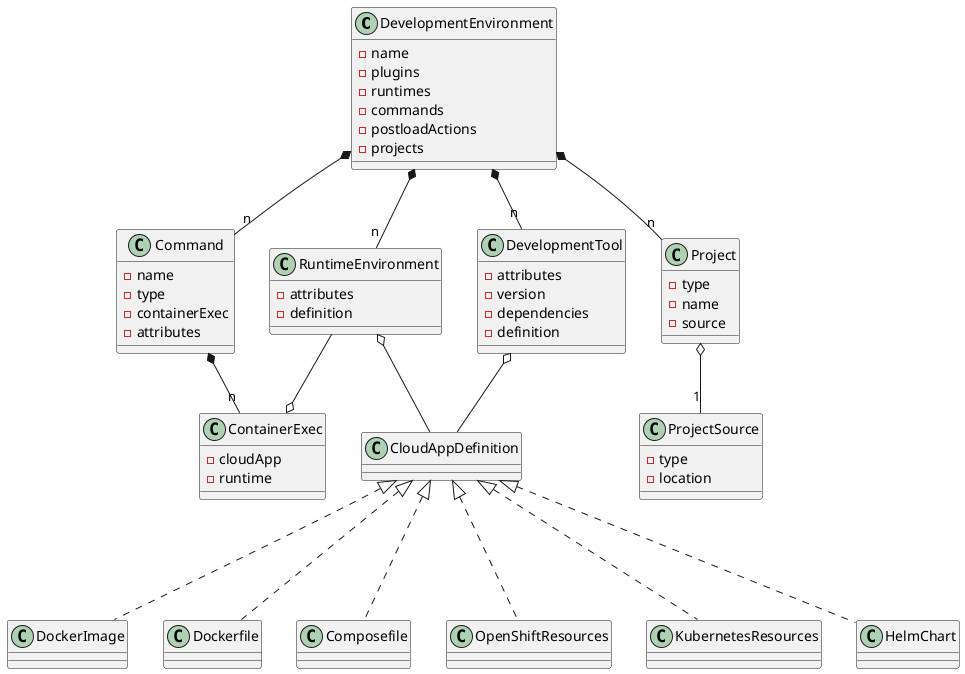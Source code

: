 @startuml

class DevelopmentEnvironment {
  - name
  - plugins
  - runtimes
  - commands
  - postloadActions
  - projects
}

together {
  class DevelopmentTool
  class RuntimeEnvironment
  class Command
  class Project
}

together {
  class ContainerExec
  class CloudAppDefinition
}


DevelopmentEnvironment *-- "n" DevelopmentTool
DevelopmentEnvironment *-- "n" RuntimeEnvironment
DevelopmentEnvironment *-- "n" Command
DevelopmentEnvironment *-- "n" Project

class DevelopmentTool {
    - attributes
    - version
    - dependencies
    - definition
}

class RuntimeEnvironment {
    - attributes
    - definition
}

RuntimeEnvironment o-- CloudAppDefinition
DevelopmentTool o-- CloudAppDefinition

CloudAppDefinition <|-.. DockerImage
CloudAppDefinition <|-.. Dockerfile
CloudAppDefinition <|-.. Composefile
CloudAppDefinition <|-.. OpenShiftResources
CloudAppDefinition <|-.. KubernetesResources
CloudAppDefinition <|-.. HelmChart

class Command {
  - name
  - type
  - containerExec
  - attributes
}

Command *-- "n" ContainerExec
ContainerExec o-- RuntimeEnvironment

class ContainerExec {
  - cloudApp
  - runtime
}

class Project {
  - type
  - name
  - source
}

Project o-- "1" ProjectSource

class ProjectSource {
  - type
  - location
}
@enduml